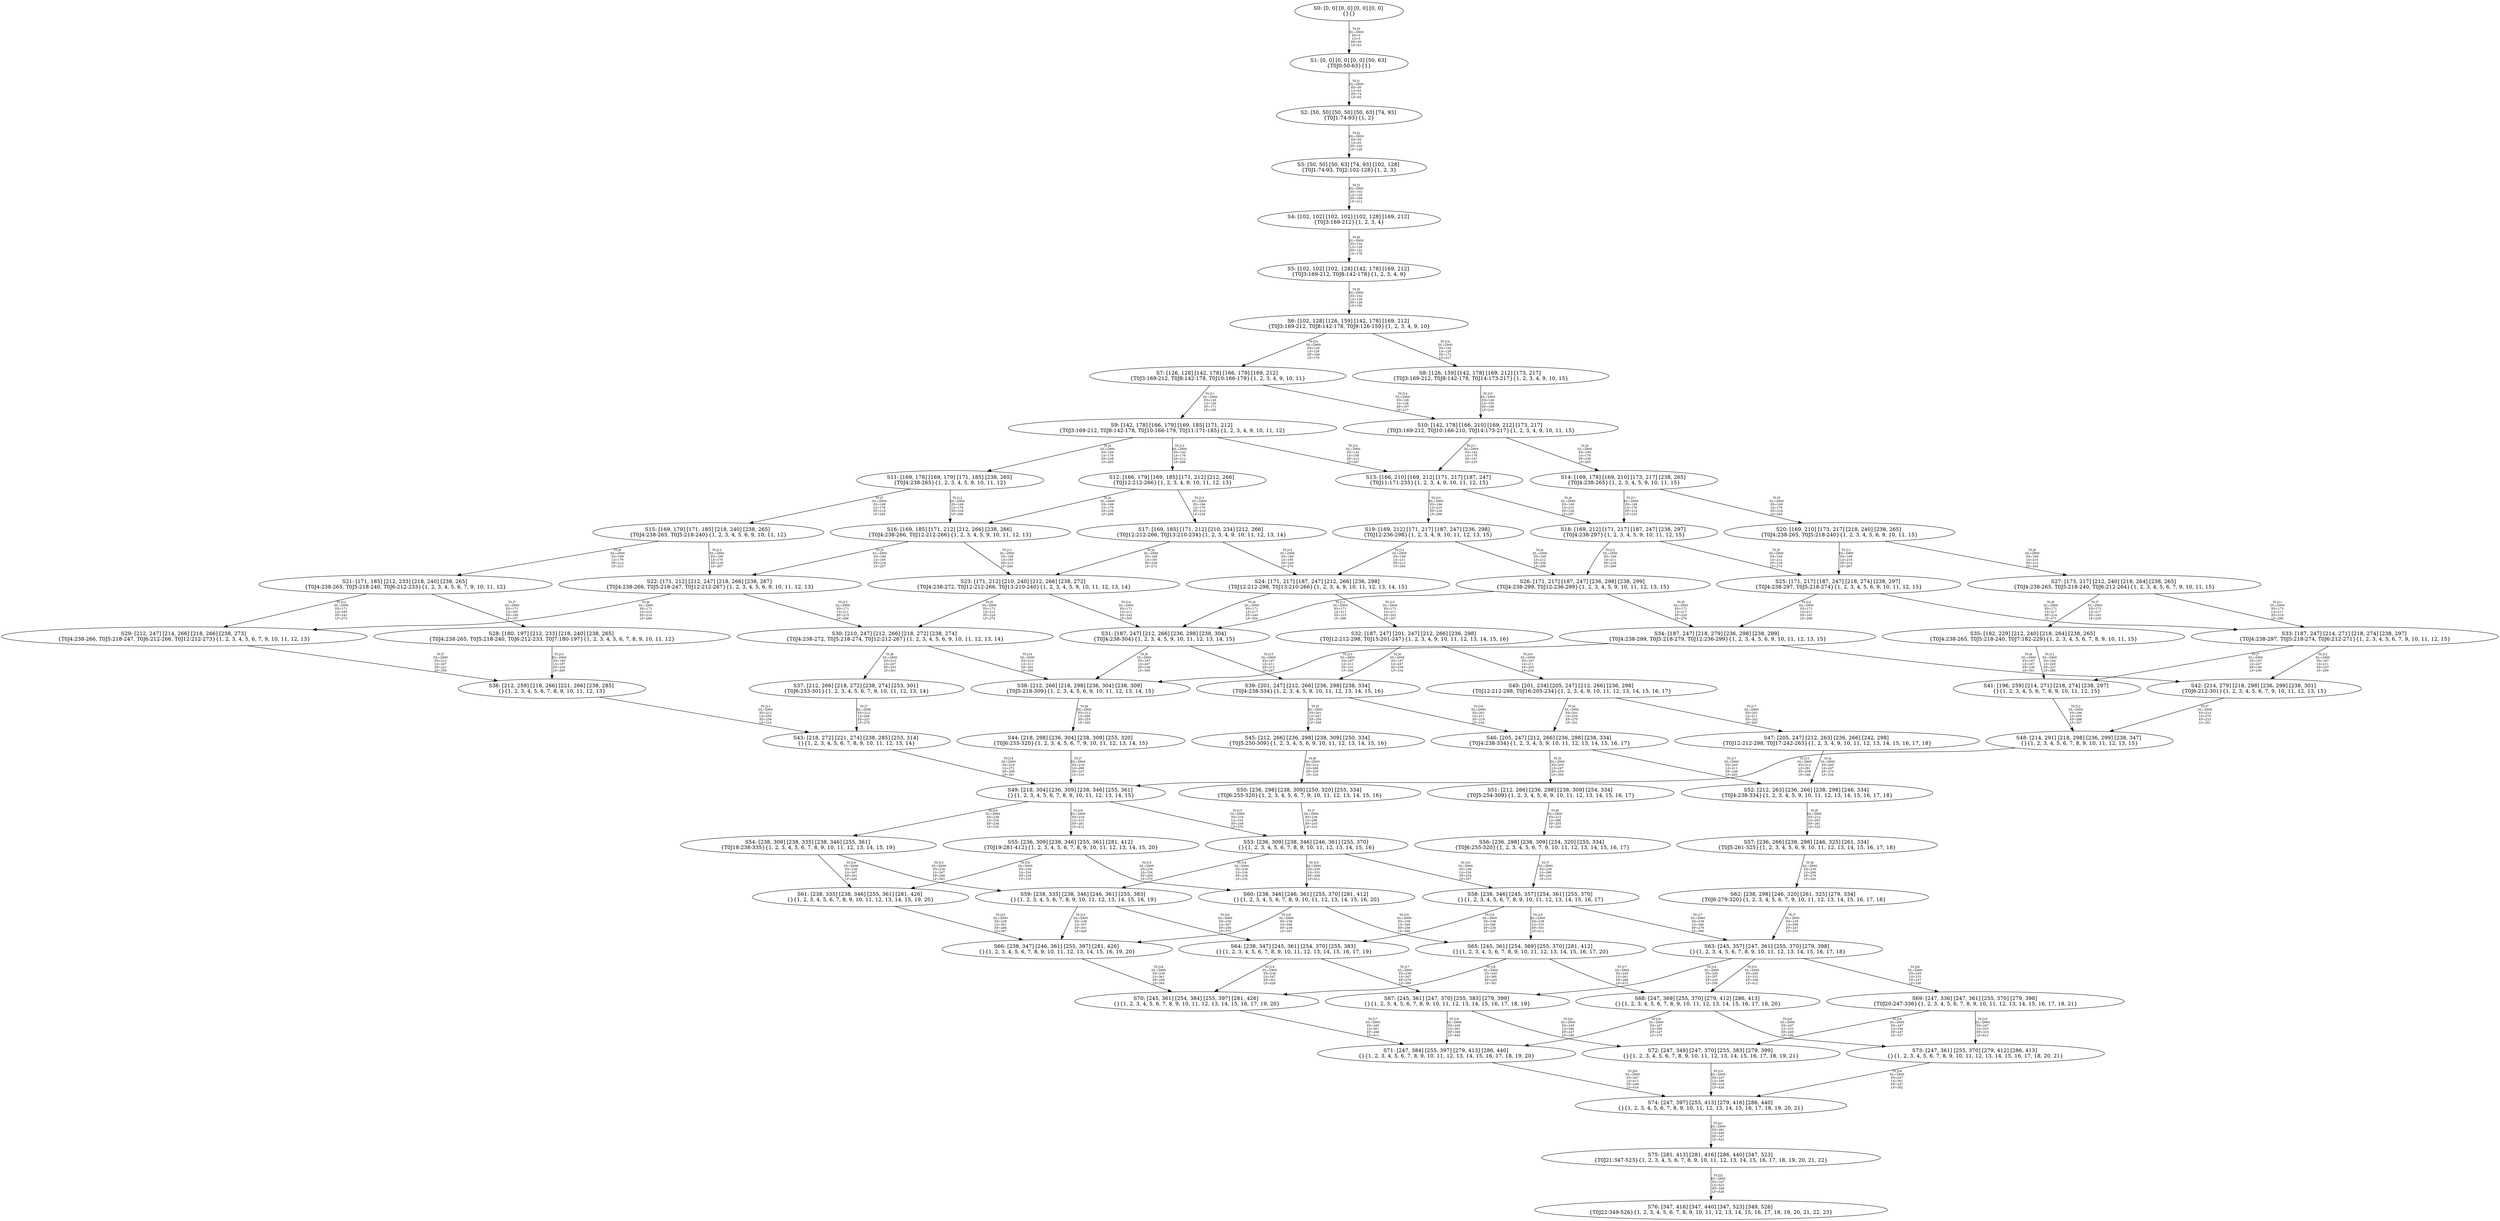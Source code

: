 digraph {
	S0[label="S0: [0, 0] [0, 0] [0, 0] [0, 0] \n{}{}"];
	S1[label="S1: [0, 0] [0, 0] [0, 0] [50, 63] \n{T0J0:50-63}{1}"];
	S2[label="S2: [50, 50] [50, 50] [50, 63] [74, 93] \n{T0J1:74-93}{1, 2}"];
	S3[label="S3: [50, 50] [50, 63] [74, 93] [102, 128] \n{T0J1:74-93, T0J2:102-128}{1, 2, 3}"];
	S4[label="S4: [102, 102] [102, 102] [102, 128] [169, 212] \n{T0J3:169-212}{1, 2, 3, 4}"];
	S5[label="S5: [102, 102] [102, 128] [142, 178] [169, 212] \n{T0J3:169-212, T0J8:142-178}{1, 2, 3, 4, 9}"];
	S6[label="S6: [102, 128] [126, 159] [142, 178] [169, 212] \n{T0J3:169-212, T0J8:142-178, T0J9:126-159}{1, 2, 3, 4, 9, 10}"];
	S7[label="S7: [126, 128] [142, 178] [166, 179] [169, 212] \n{T0J3:169-212, T0J8:142-178, T0J10:166-179}{1, 2, 3, 4, 9, 10, 11}"];
	S8[label="S8: [126, 159] [142, 178] [169, 212] [173, 217] \n{T0J3:169-212, T0J8:142-178, T0J14:173-217}{1, 2, 3, 4, 9, 10, 15}"];
	S9[label="S9: [142, 178] [166, 179] [169, 185] [171, 212] \n{T0J3:169-212, T0J8:142-178, T0J10:166-179, T0J11:171-185}{1, 2, 3, 4, 9, 10, 11, 12}"];
	S10[label="S10: [142, 178] [166, 210] [169, 212] [173, 217] \n{T0J3:169-212, T0J10:166-210, T0J14:173-217}{1, 2, 3, 4, 9, 10, 11, 15}"];
	S11[label="S11: [169, 178] [169, 179] [171, 185] [238, 265] \n{T0J4:238-265}{1, 2, 3, 4, 5, 9, 10, 11, 12}"];
	S12[label="S12: [166, 179] [169, 185] [171, 212] [212, 266] \n{T0J12:212-266}{1, 2, 3, 4, 9, 10, 11, 12, 13}"];
	S13[label="S13: [166, 210] [169, 212] [171, 217] [187, 247] \n{T0J11:171-235}{1, 2, 3, 4, 9, 10, 11, 12, 15}"];
	S14[label="S14: [169, 178] [169, 210] [173, 217] [238, 265] \n{T0J4:238-265}{1, 2, 3, 4, 5, 9, 10, 11, 15}"];
	S15[label="S15: [169, 179] [171, 185] [218, 240] [238, 265] \n{T0J4:238-265, T0J5:218-240}{1, 2, 3, 4, 5, 6, 9, 10, 11, 12}"];
	S16[label="S16: [169, 185] [171, 212] [212, 266] [238, 266] \n{T0J4:238-266, T0J12:212-266}{1, 2, 3, 4, 5, 9, 10, 11, 12, 13}"];
	S17[label="S17: [169, 185] [171, 212] [210, 234] [212, 266] \n{T0J12:212-266, T0J13:210-234}{1, 2, 3, 4, 9, 10, 11, 12, 13, 14}"];
	S18[label="S18: [169, 212] [171, 217] [187, 247] [238, 297] \n{T0J4:238-297}{1, 2, 3, 4, 5, 9, 10, 11, 12, 15}"];
	S19[label="S19: [169, 212] [171, 217] [187, 247] [236, 298] \n{T0J12:236-298}{1, 2, 3, 4, 9, 10, 11, 12, 13, 15}"];
	S20[label="S20: [169, 210] [173, 217] [218, 240] [238, 265] \n{T0J4:238-265, T0J5:218-240}{1, 2, 3, 4, 5, 6, 9, 10, 11, 15}"];
	S21[label="S21: [171, 185] [212, 233] [218, 240] [238, 265] \n{T0J4:238-265, T0J5:218-240, T0J6:212-233}{1, 2, 3, 4, 5, 6, 7, 9, 10, 11, 12}"];
	S22[label="S22: [171, 212] [212, 247] [218, 266] [238, 267] \n{T0J4:238-266, T0J5:218-247, T0J12:212-267}{1, 2, 3, 4, 5, 6, 9, 10, 11, 12, 13}"];
	S23[label="S23: [171, 212] [210, 240] [212, 266] [238, 272] \n{T0J4:238-272, T0J12:212-266, T0J13:210-240}{1, 2, 3, 4, 5, 9, 10, 11, 12, 13, 14}"];
	S24[label="S24: [171, 217] [187, 247] [212, 266] [236, 298] \n{T0J12:212-298, T0J13:210-266}{1, 2, 3, 4, 9, 10, 11, 12, 13, 14, 15}"];
	S25[label="S25: [171, 217] [187, 247] [218, 274] [238, 297] \n{T0J4:238-297, T0J5:218-274}{1, 2, 3, 4, 5, 6, 9, 10, 11, 12, 15}"];
	S26[label="S26: [171, 217] [187, 247] [236, 298] [238, 299] \n{T0J4:238-299, T0J12:236-299}{1, 2, 3, 4, 5, 9, 10, 11, 12, 13, 15}"];
	S27[label="S27: [173, 217] [212, 240] [218, 264] [238, 265] \n{T0J4:238-265, T0J5:218-240, T0J6:212-264}{1, 2, 3, 4, 5, 6, 7, 9, 10, 11, 15}"];
	S28[label="S28: [180, 197] [212, 233] [218, 240] [238, 265] \n{T0J4:238-265, T0J5:218-240, T0J6:212-233, T0J7:180-197}{1, 2, 3, 4, 5, 6, 7, 8, 9, 10, 11, 12}"];
	S29[label="S29: [212, 247] [214, 266] [218, 266] [238, 273] \n{T0J4:238-266, T0J5:218-247, T0J6:212-266, T0J12:212-273}{1, 2, 3, 4, 5, 6, 7, 9, 10, 11, 12, 13}"];
	S30[label="S30: [210, 247] [212, 266] [218, 272] [238, 274] \n{T0J4:238-272, T0J5:218-274, T0J12:212-267}{1, 2, 3, 4, 5, 6, 9, 10, 11, 12, 13, 14}"];
	S31[label="S31: [187, 247] [212, 266] [236, 298] [238, 304] \n{T0J4:238-304}{1, 2, 3, 4, 5, 9, 10, 11, 12, 13, 14, 15}"];
	S32[label="S32: [187, 247] [201, 247] [212, 266] [236, 298] \n{T0J12:212-298, T0J15:201-247}{1, 2, 3, 4, 9, 10, 11, 12, 13, 14, 15, 16}"];
	S33[label="S33: [187, 247] [214, 271] [218, 274] [238, 297] \n{T0J4:238-297, T0J5:218-274, T0J6:212-271}{1, 2, 3, 4, 5, 6, 7, 9, 10, 11, 12, 15}"];
	S34[label="S34: [187, 247] [218, 279] [236, 298] [238, 299] \n{T0J4:238-299, T0J5:218-279, T0J12:236-299}{1, 2, 3, 4, 5, 6, 9, 10, 11, 12, 13, 15}"];
	S35[label="S35: [182, 229] [212, 240] [218, 264] [238, 265] \n{T0J4:238-265, T0J5:218-240, T0J7:182-229}{1, 2, 3, 4, 5, 6, 7, 8, 9, 10, 11, 15}"];
	S36[label="S36: [212, 259] [218, 266] [221, 266] [238, 285] \n{}{1, 2, 3, 4, 5, 6, 7, 8, 9, 10, 11, 12, 13}"];
	S37[label="S37: [212, 266] [218, 272] [238, 274] [253, 301] \n{T0J6:253-301}{1, 2, 3, 4, 5, 6, 7, 9, 10, 11, 12, 13, 14}"];
	S38[label="S38: [212, 266] [218, 298] [236, 304] [238, 309] \n{T0J5:218-309}{1, 2, 3, 4, 5, 6, 9, 10, 11, 12, 13, 14, 15}"];
	S39[label="S39: [201, 247] [212, 266] [236, 298] [238, 334] \n{T0J4:238-334}{1, 2, 3, 4, 5, 9, 10, 11, 12, 13, 14, 15, 16}"];
	S40[label="S40: [201, 234] [205, 247] [212, 266] [236, 298] \n{T0J12:212-298, T0J16:205-234}{1, 2, 3, 4, 9, 10, 11, 12, 13, 14, 15, 16, 17}"];
	S41[label="S41: [196, 259] [214, 271] [218, 274] [238, 297] \n{}{1, 2, 3, 4, 5, 6, 7, 8, 9, 10, 11, 12, 15}"];
	S42[label="S42: [214, 279] [218, 298] [236, 299] [238, 301] \n{T0J6:212-301}{1, 2, 3, 4, 5, 6, 7, 9, 10, 11, 12, 13, 15}"];
	S43[label="S43: [218, 272] [221, 274] [238, 285] [253, 314] \n{}{1, 2, 3, 4, 5, 6, 7, 8, 9, 10, 11, 12, 13, 14}"];
	S44[label="S44: [218, 298] [236, 304] [238, 309] [255, 320] \n{T0J6:255-320}{1, 2, 3, 4, 5, 6, 7, 9, 10, 11, 12, 13, 14, 15}"];
	S45[label="S45: [212, 266] [236, 298] [238, 309] [250, 334] \n{T0J5:250-309}{1, 2, 3, 4, 5, 6, 9, 10, 11, 12, 13, 14, 15, 16}"];
	S46[label="S46: [205, 247] [212, 266] [236, 298] [238, 334] \n{T0J4:238-334}{1, 2, 3, 4, 5, 9, 10, 11, 12, 13, 14, 15, 16, 17}"];
	S47[label="S47: [205, 247] [212, 263] [236, 266] [242, 298] \n{T0J12:212-298, T0J17:242-263}{1, 2, 3, 4, 9, 10, 11, 12, 13, 14, 15, 16, 17, 18}"];
	S48[label="S48: [214, 291] [218, 298] [236, 299] [238, 347] \n{}{1, 2, 3, 4, 5, 6, 7, 8, 9, 10, 11, 12, 13, 15}"];
	S49[label="S49: [218, 304] [236, 309] [238, 346] [255, 361] \n{}{1, 2, 3, 4, 5, 6, 7, 8, 9, 10, 11, 12, 13, 14, 15}"];
	S50[label="S50: [236, 298] [238, 309] [250, 320] [255, 334] \n{T0J6:255-320}{1, 2, 3, 4, 5, 6, 7, 9, 10, 11, 12, 13, 14, 15, 16}"];
	S51[label="S51: [212, 266] [236, 298] [238, 309] [254, 334] \n{T0J5:254-309}{1, 2, 3, 4, 5, 6, 9, 10, 11, 12, 13, 14, 15, 16, 17}"];
	S52[label="S52: [212, 263] [236, 266] [238, 298] [246, 334] \n{T0J4:238-334}{1, 2, 3, 4, 5, 9, 10, 11, 12, 13, 14, 15, 16, 17, 18}"];
	S53[label="S53: [236, 309] [238, 346] [246, 361] [255, 370] \n{}{1, 2, 3, 4, 5, 6, 7, 8, 9, 10, 11, 12, 13, 14, 15, 16}"];
	S54[label="S54: [238, 309] [238, 335] [238, 346] [255, 361] \n{T0J18:238-335}{1, 2, 3, 4, 5, 6, 7, 8, 9, 10, 11, 12, 13, 14, 15, 19}"];
	S55[label="S55: [236, 309] [238, 346] [255, 361] [281, 412] \n{T0J19:281-412}{1, 2, 3, 4, 5, 6, 7, 8, 9, 10, 11, 12, 13, 14, 15, 20}"];
	S56[label="S56: [236, 298] [238, 309] [254, 320] [255, 334] \n{T0J6:255-320}{1, 2, 3, 4, 5, 6, 7, 9, 10, 11, 12, 13, 14, 15, 16, 17}"];
	S57[label="S57: [236, 266] [238, 298] [246, 325] [261, 334] \n{T0J5:261-325}{1, 2, 3, 4, 5, 6, 9, 10, 11, 12, 13, 14, 15, 16, 17, 18}"];
	S58[label="S58: [238, 346] [245, 357] [254, 361] [255, 370] \n{}{1, 2, 3, 4, 5, 6, 7, 8, 9, 10, 11, 12, 13, 14, 15, 16, 17}"];
	S59[label="S59: [238, 335] [238, 346] [246, 361] [255, 383] \n{}{1, 2, 3, 4, 5, 6, 7, 8, 9, 10, 11, 12, 13, 14, 15, 16, 19}"];
	S60[label="S60: [238, 346] [246, 361] [255, 370] [281, 412] \n{}{1, 2, 3, 4, 5, 6, 7, 8, 9, 10, 11, 12, 13, 14, 15, 16, 20}"];
	S61[label="S61: [238, 335] [238, 346] [255, 361] [281, 426] \n{}{1, 2, 3, 4, 5, 6, 7, 8, 9, 10, 11, 12, 13, 14, 15, 19, 20}"];
	S62[label="S62: [238, 298] [246, 320] [261, 325] [279, 334] \n{T0J6:279-320}{1, 2, 3, 4, 5, 6, 7, 9, 10, 11, 12, 13, 14, 15, 16, 17, 18}"];
	S63[label="S63: [245, 357] [247, 361] [255, 370] [279, 398] \n{}{1, 2, 3, 4, 5, 6, 7, 8, 9, 10, 11, 12, 13, 14, 15, 16, 17, 18}"];
	S64[label="S64: [238, 347] [245, 361] [254, 370] [255, 383] \n{}{1, 2, 3, 4, 5, 6, 7, 8, 9, 10, 11, 12, 13, 14, 15, 16, 17, 19}"];
	S65[label="S65: [245, 361] [254, 369] [255, 370] [281, 412] \n{}{1, 2, 3, 4, 5, 6, 7, 8, 9, 10, 11, 12, 13, 14, 15, 16, 17, 20}"];
	S66[label="S66: [238, 347] [246, 361] [255, 397] [281, 426] \n{}{1, 2, 3, 4, 5, 6, 7, 8, 9, 10, 11, 12, 13, 14, 15, 16, 19, 20}"];
	S67[label="S67: [245, 361] [247, 370] [255, 383] [279, 399] \n{}{1, 2, 3, 4, 5, 6, 7, 8, 9, 10, 11, 12, 13, 14, 15, 16, 17, 18, 19}"];
	S68[label="S68: [247, 369] [255, 370] [279, 412] [286, 413] \n{}{1, 2, 3, 4, 5, 6, 7, 8, 9, 10, 11, 12, 13, 14, 15, 16, 17, 18, 20}"];
	S69[label="S69: [247, 336] [247, 361] [255, 370] [279, 398] \n{T0J20:247-336}{1, 2, 3, 4, 5, 6, 7, 8, 9, 10, 11, 12, 13, 14, 15, 16, 17, 18, 21}"];
	S70[label="S70: [245, 361] [254, 384] [255, 397] [281, 426] \n{}{1, 2, 3, 4, 5, 6, 7, 8, 9, 10, 11, 12, 13, 14, 15, 16, 17, 19, 20}"];
	S71[label="S71: [247, 384] [255, 397] [279, 413] [286, 440] \n{}{1, 2, 3, 4, 5, 6, 7, 8, 9, 10, 11, 12, 13, 14, 15, 16, 17, 18, 19, 20}"];
	S72[label="S72: [247, 349] [247, 370] [255, 383] [279, 399] \n{}{1, 2, 3, 4, 5, 6, 7, 8, 9, 10, 11, 12, 13, 14, 15, 16, 17, 18, 19, 21}"];
	S73[label="S73: [247, 361] [255, 370] [279, 412] [286, 413] \n{}{1, 2, 3, 4, 5, 6, 7, 8, 9, 10, 11, 12, 13, 14, 15, 16, 17, 18, 20, 21}"];
	S74[label="S74: [247, 397] [255, 413] [279, 416] [286, 440] \n{}{1, 2, 3, 4, 5, 6, 7, 8, 9, 10, 11, 12, 13, 14, 15, 16, 17, 18, 19, 20, 21}"];
	S75[label="S75: [281, 413] [281, 416] [286, 440] [347, 523] \n{T0J21:347-523}{1, 2, 3, 4, 5, 6, 7, 8, 9, 10, 11, 12, 13, 14, 15, 16, 17, 18, 19, 20, 21, 22}"];
	S76[label="S76: [347, 416] [347, 440] [347, 523] [349, 526] \n{T0J22:349-526}{1, 2, 3, 4, 5, 6, 7, 8, 9, 10, 11, 12, 13, 14, 15, 16, 17, 18, 19, 20, 21, 22, 23}"];
	S0 -> S1[label="T0 J0\nDL=2900\nES=0\nLS=0\nEF=50\nLF=63",fontsize=8];
	S1 -> S2[label="T0 J1\nDL=2900\nES=50\nLS=63\nEF=74\nLF=93",fontsize=8];
	S2 -> S3[label="T0 J2\nDL=2900\nES=50\nLS=63\nEF=102\nLF=128",fontsize=8];
	S3 -> S4[label="T0 J3\nDL=2900\nES=102\nLS=128\nEF=169\nLF=212",fontsize=8];
	S4 -> S5[label="T0 J8\nDL=2900\nES=102\nLS=128\nEF=142\nLF=178",fontsize=8];
	S5 -> S6[label="T0 J9\nDL=2900\nES=102\nLS=128\nEF=126\nLF=159",fontsize=8];
	S6 -> S7[label="T0 J10\nDL=2900\nES=126\nLS=128\nEF=166\nLF=179",fontsize=8];
	S6 -> S8[label="T0 J14\nDL=2900\nES=102\nLS=128\nEF=173\nLF=217",fontsize=8];
	S7 -> S9[label="T0 J11\nDL=2900\nES=126\nLS=128\nEF=171\nLF=185",fontsize=8];
	S7 -> S10[label="T0 J14\nDL=2900\nES=126\nLS=128\nEF=197\nLF=217",fontsize=8];
	S8 -> S10[label="T0 J10\nDL=2900\nES=126\nLS=159\nEF=166\nLF=210",fontsize=8];
	S9 -> S11[label="T0 J4\nDL=2900\nES=169\nLS=178\nEF=238\nLF=265",fontsize=8];
	S9 -> S12[label="T0 J12\nDL=2900\nES=142\nLS=178\nEF=212\nLF=266",fontsize=8];
	S9 -> S13[label="T0 J14\nDL=2900\nES=142\nLS=158\nEF=213\nLF=247",fontsize=8];
	S10 -> S14[label="T0 J4\nDL=2900\nES=169\nLS=178\nEF=238\nLF=265",fontsize=8];
	S10 -> S13[label="T0 J11\nDL=2900\nES=142\nLS=178\nEF=187\nLF=235",fontsize=8];
	S11 -> S15[label="T0 J5\nDL=2900\nES=169\nLS=178\nEF=218\nLF=240",fontsize=8];
	S11 -> S16[label="T0 J12\nDL=2900\nES=169\nLS=178\nEF=239\nLF=266",fontsize=8];
	S12 -> S16[label="T0 J4\nDL=2900\nES=169\nLS=179\nEF=238\nLF=266",fontsize=8];
	S12 -> S17[label="T0 J13\nDL=2900\nES=166\nLS=179\nEF=210\nLF=234",fontsize=8];
	S13 -> S18[label="T0 J4\nDL=2900\nES=169\nLS=210\nEF=238\nLF=297",fontsize=8];
	S13 -> S19[label="T0 J12\nDL=2900\nES=166\nLS=210\nEF=236\nLF=298",fontsize=8];
	S14 -> S20[label="T0 J5\nDL=2900\nES=169\nLS=178\nEF=218\nLF=240",fontsize=8];
	S14 -> S18[label="T0 J11\nDL=2900\nES=169\nLS=178\nEF=214\nLF=235",fontsize=8];
	S15 -> S21[label="T0 J6\nDL=2900\nES=169\nLS=179\nEF=212\nLF=233",fontsize=8];
	S15 -> S22[label="T0 J12\nDL=2900\nES=169\nLS=179\nEF=239\nLF=267",fontsize=8];
	S16 -> S22[label="T0 J5\nDL=2900\nES=169\nLS=185\nEF=218\nLF=247",fontsize=8];
	S16 -> S23[label="T0 J13\nDL=2900\nES=169\nLS=185\nEF=213\nLF=240",fontsize=8];
	S17 -> S23[label="T0 J4\nDL=2900\nES=169\nLS=185\nEF=238\nLF=272",fontsize=8];
	S17 -> S24[label="T0 J14\nDL=2900\nES=169\nLS=185\nEF=240\nLF=274",fontsize=8];
	S18 -> S25[label="T0 J5\nDL=2900\nES=169\nLS=212\nEF=218\nLF=274",fontsize=8];
	S18 -> S26[label="T0 J12\nDL=2900\nES=169\nLS=211\nEF=239\nLF=299",fontsize=8];
	S19 -> S26[label="T0 J4\nDL=2900\nES=169\nLS=212\nEF=238\nLF=299",fontsize=8];
	S19 -> S24[label="T0 J13\nDL=2900\nES=169\nLS=211\nEF=213\nLF=266",fontsize=8];
	S20 -> S27[label="T0 J6\nDL=2900\nES=169\nLS=210\nEF=212\nLF=264",fontsize=8];
	S20 -> S25[label="T0 J11\nDL=2900\nES=169\nLS=210\nEF=214\nLF=267",fontsize=8];
	S21 -> S28[label="T0 J7\nDL=2900\nES=171\nLS=185\nEF=180\nLF=197",fontsize=8];
	S21 -> S29[label="T0 J12\nDL=2900\nES=171\nLS=185\nEF=241\nLF=273",fontsize=8];
	S22 -> S29[label="T0 J6\nDL=2900\nES=171\nLS=212\nEF=214\nLF=266",fontsize=8];
	S22 -> S30[label="T0 J13\nDL=2900\nES=171\nLS=211\nEF=215\nLF=266",fontsize=8];
	S23 -> S30[label="T0 J5\nDL=2900\nES=171\nLS=212\nEF=220\nLF=274",fontsize=8];
	S23 -> S31[label="T0 J14\nDL=2900\nES=171\nLS=211\nEF=242\nLF=300",fontsize=8];
	S24 -> S31[label="T0 J4\nDL=2900\nES=171\nLS=217\nEF=240\nLF=304",fontsize=8];
	S24 -> S32[label="T0 J15\nDL=2900\nES=173\nLS=211\nEF=201\nLF=247",fontsize=8];
	S25 -> S33[label="T0 J6\nDL=2900\nES=171\nLS=217\nEF=214\nLF=271",fontsize=8];
	S25 -> S34[label="T0 J12\nDL=2900\nES=171\nLS=211\nEF=241\nLF=299",fontsize=8];
	S26 -> S34[label="T0 J5\nDL=2900\nES=171\nLS=217\nEF=220\nLF=279",fontsize=8];
	S26 -> S31[label="T0 J13\nDL=2900\nES=171\nLS=211\nEF=215\nLF=266",fontsize=8];
	S27 -> S35[label="T0 J7\nDL=2900\nES=173\nLS=217\nEF=182\nLF=229",fontsize=8];
	S27 -> S33[label="T0 J11\nDL=2900\nES=173\nLS=211\nEF=218\nLF=268",fontsize=8];
	S28 -> S36[label="T0 J12\nDL=2900\nES=180\nLS=197\nEF=250\nLF=285",fontsize=8];
	S29 -> S36[label="T0 J7\nDL=2900\nES=212\nLS=247\nEF=221\nLF=259",fontsize=8];
	S30 -> S37[label="T0 J6\nDL=2900\nES=210\nLS=247\nEF=253\nLF=301",fontsize=8];
	S30 -> S38[label="T0 J14\nDL=2900\nES=210\nLS=211\nEF=281\nLF=300",fontsize=8];
	S31 -> S38[label="T0 J5\nDL=2900\nES=187\nLS=247\nEF=236\nLF=309",fontsize=8];
	S31 -> S39[label="T0 J15\nDL=2900\nES=187\nLS=211\nEF=215\nLF=247",fontsize=8];
	S32 -> S39[label="T0 J4\nDL=2900\nES=187\nLS=247\nEF=256\nLF=334",fontsize=8];
	S32 -> S40[label="T0 J16\nDL=2900\nES=187\nLS=211\nEF=205\nLF=234",fontsize=8];
	S33 -> S41[label="T0 J7\nDL=2900\nES=187\nLS=247\nEF=196\nLF=259",fontsize=8];
	S33 -> S42[label="T0 J12\nDL=2900\nES=187\nLS=211\nEF=257\nLF=299",fontsize=8];
	S34 -> S42[label="T0 J6\nDL=2900\nES=187\nLS=247\nEF=230\nLF=301",fontsize=8];
	S34 -> S38[label="T0 J13\nDL=2900\nES=187\nLS=211\nEF=231\nLF=266",fontsize=8];
	S35 -> S41[label="T0 J11\nDL=2900\nES=182\nLS=229\nEF=227\nLF=286",fontsize=8];
	S36 -> S43[label="T0 J13\nDL=2900\nES=212\nLS=259\nEF=256\nLF=314",fontsize=8];
	S37 -> S43[label="T0 J7\nDL=2900\nES=212\nLS=266\nEF=221\nLF=278",fontsize=8];
	S38 -> S44[label="T0 J6\nDL=2900\nES=212\nLS=266\nEF=255\nLF=320",fontsize=8];
	S39 -> S45[label="T0 J5\nDL=2900\nES=201\nLS=247\nEF=250\nLF=309",fontsize=8];
	S39 -> S46[label="T0 J16\nDL=2900\nES=201\nLS=211\nEF=219\nLF=234",fontsize=8];
	S40 -> S46[label="T0 J4\nDL=2900\nES=201\nLS=234\nEF=270\nLF=321",fontsize=8];
	S40 -> S47[label="T0 J17\nDL=2900\nES=201\nLS=211\nEF=242\nLF=263",fontsize=8];
	S41 -> S48[label="T0 J12\nDL=2900\nES=196\nLS=259\nEF=266\nLF=347",fontsize=8];
	S42 -> S48[label="T0 J7\nDL=2900\nES=214\nLS=279\nEF=223\nLF=291",fontsize=8];
	S43 -> S49[label="T0 J14\nDL=2900\nES=218\nLS=272\nEF=289\nLF=361",fontsize=8];
	S44 -> S49[label="T0 J7\nDL=2900\nES=218\nLS=298\nEF=227\nLF=310",fontsize=8];
	S45 -> S50[label="T0 J6\nDL=2900\nES=212\nLS=266\nEF=255\nLF=320",fontsize=8];
	S46 -> S51[label="T0 J5\nDL=2900\nES=205\nLS=247\nEF=254\nLF=309",fontsize=8];
	S46 -> S52[label="T0 J17\nDL=2900\nES=205\nLS=211\nEF=246\nLF=263",fontsize=8];
	S47 -> S52[label="T0 J4\nDL=2900\nES=205\nLS=247\nEF=274\nLF=334",fontsize=8];
	S48 -> S49[label="T0 J13\nDL=2900\nES=214\nLS=291\nEF=258\nLF=346",fontsize=8];
	S49 -> S53[label="T0 J15\nDL=2900\nES=218\nLS=334\nEF=246\nLF=370",fontsize=8];
	S49 -> S54[label="T0 J18\nDL=2900\nES=238\nLS=334\nEF=238\nLF=335",fontsize=8];
	S49 -> S55[label="T0 J19\nDL=2900\nES=218\nLS=333\nEF=281\nLF=412",fontsize=8];
	S50 -> S53[label="T0 J7\nDL=2900\nES=236\nLS=298\nEF=245\nLF=310",fontsize=8];
	S51 -> S56[label="T0 J6\nDL=2900\nES=212\nLS=266\nEF=255\nLF=320",fontsize=8];
	S52 -> S57[label="T0 J5\nDL=2900\nES=212\nLS=263\nEF=261\nLF=325",fontsize=8];
	S53 -> S58[label="T0 J16\nDL=2900\nES=236\nLS=334\nEF=254\nLF=357",fontsize=8];
	S53 -> S59[label="T0 J18\nDL=2900\nES=238\nLS=334\nEF=238\nLF=335",fontsize=8];
	S53 -> S60[label="T0 J19\nDL=2900\nES=236\nLS=333\nEF=299\nLF=412",fontsize=8];
	S54 -> S59[label="T0 J15\nDL=2900\nES=238\nLS=347\nEF=266\nLF=383",fontsize=8];
	S54 -> S61[label="T0 J19\nDL=2900\nES=238\nLS=347\nEF=301\nLF=426",fontsize=8];
	S55 -> S60[label="T0 J15\nDL=2900\nES=236\nLS=334\nEF=264\nLF=370",fontsize=8];
	S55 -> S61[label="T0 J18\nDL=2900\nES=238\nLS=334\nEF=238\nLF=335",fontsize=8];
	S56 -> S58[label="T0 J7\nDL=2900\nES=236\nLS=298\nEF=245\nLF=310",fontsize=8];
	S57 -> S62[label="T0 J6\nDL=2900\nES=236\nLS=266\nEF=279\nLF=320",fontsize=8];
	S58 -> S63[label="T0 J17\nDL=2900\nES=238\nLS=346\nEF=279\nLF=398",fontsize=8];
	S58 -> S64[label="T0 J18\nDL=2900\nES=238\nLS=346\nEF=238\nLF=347",fontsize=8];
	S58 -> S65[label="T0 J19\nDL=2900\nES=238\nLS=333\nEF=301\nLF=412",fontsize=8];
	S59 -> S64[label="T0 J16\nDL=2900\nES=238\nLS=347\nEF=256\nLF=370",fontsize=8];
	S59 -> S66[label="T0 J19\nDL=2900\nES=238\nLS=347\nEF=301\nLF=426",fontsize=8];
	S60 -> S65[label="T0 J16\nDL=2900\nES=238\nLS=346\nEF=256\nLF=369",fontsize=8];
	S60 -> S66[label="T0 J18\nDL=2900\nES=238\nLS=346\nEF=238\nLF=347",fontsize=8];
	S61 -> S66[label="T0 J15\nDL=2900\nES=238\nLS=361\nEF=266\nLF=397",fontsize=8];
	S62 -> S63[label="T0 J7\nDL=2900\nES=238\nLS=298\nEF=247\nLF=310",fontsize=8];
	S63 -> S67[label="T0 J18\nDL=2900\nES=245\nLS=357\nEF=245\nLF=358",fontsize=8];
	S63 -> S68[label="T0 J19\nDL=2900\nES=245\nLS=333\nEF=308\nLF=412",fontsize=8];
	S63 -> S69[label="T0 J20\nDL=2900\nES=245\nLS=333\nEF=247\nLF=336",fontsize=8];
	S64 -> S67[label="T0 J17\nDL=2900\nES=238\nLS=347\nEF=279\nLF=399",fontsize=8];
	S64 -> S70[label="T0 J19\nDL=2900\nES=238\nLS=347\nEF=301\nLF=426",fontsize=8];
	S65 -> S68[label="T0 J17\nDL=2900\nES=245\nLS=361\nEF=286\nLF=413",fontsize=8];
	S65 -> S70[label="T0 J18\nDL=2900\nES=245\nLS=360\nEF=245\nLF=361",fontsize=8];
	S66 -> S70[label="T0 J16\nDL=2900\nES=238\nLS=361\nEF=256\nLF=384",fontsize=8];
	S67 -> S71[label="T0 J19\nDL=2900\nES=245\nLS=361\nEF=308\nLF=440",fontsize=8];
	S67 -> S72[label="T0 J20\nDL=2900\nES=245\nLS=346\nEF=247\nLF=349",fontsize=8];
	S68 -> S71[label="T0 J18\nDL=2900\nES=247\nLS=369\nEF=247\nLF=370",fontsize=8];
	S68 -> S73[label="T0 J20\nDL=2900\nES=247\nLS=333\nEF=249\nLF=336",fontsize=8];
	S69 -> S72[label="T0 J18\nDL=2900\nES=247\nLS=336\nEF=247\nLF=337",fontsize=8];
	S69 -> S73[label="T0 J19\nDL=2900\nES=247\nLS=333\nEF=310\nLF=412",fontsize=8];
	S70 -> S71[label="T0 J17\nDL=2900\nES=245\nLS=361\nEF=286\nLF=413",fontsize=8];
	S71 -> S74[label="T0 J20\nDL=2900\nES=247\nLS=413\nEF=249\nLF=416",fontsize=8];
	S72 -> S74[label="T0 J19\nDL=2900\nES=247\nLS=349\nEF=310\nLF=428",fontsize=8];
	S73 -> S74[label="T0 J18\nDL=2900\nES=247\nLS=361\nEF=247\nLF=362",fontsize=8];
	S74 -> S75[label="T0 J21\nDL=2900\nES=281\nLS=440\nEF=347\nLF=523",fontsize=8];
	S75 -> S76[label="T0 J22\nDL=2900\nES=347\nLS=523\nEF=349\nLF=526",fontsize=8];
}
